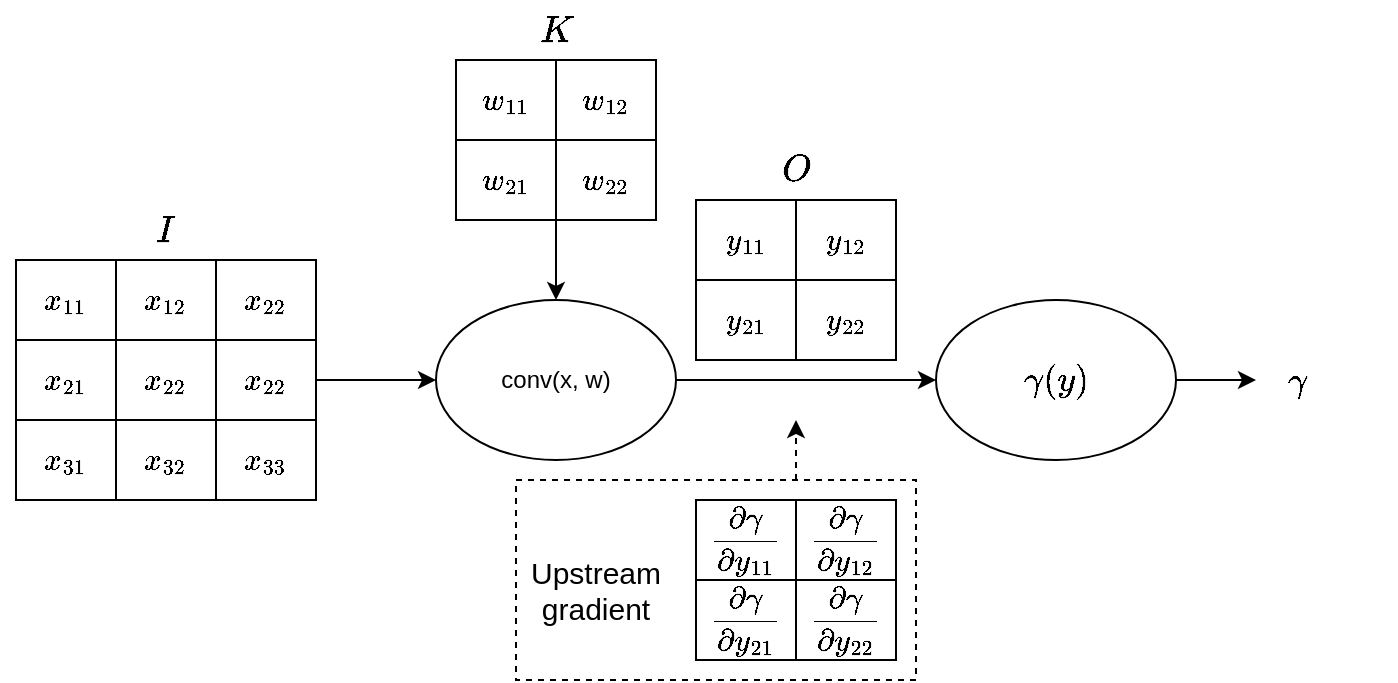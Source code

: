 <mxfile version="18.0.2" type="device"><diagram id="YUEYcE8ghE8D29pn5gJV" name="Page-1"><mxGraphModel dx="624" dy="701" grid="1" gridSize="10" guides="1" tooltips="1" connect="1" arrows="1" fold="1" page="1" pageScale="1" pageWidth="827" pageHeight="1169" math="1" shadow="0"><root><mxCell id="0"/><mxCell id="1" parent="0"/><mxCell id="m62sSUGgQqYh0OZO7RSV-1" value="$$x_{11}$$" style="rounded=0;whiteSpace=wrap;html=1;fontSize=13;" parent="1" vertex="1"><mxGeometry x="110" y="200" width="50" height="40" as="geometry"/></mxCell><mxCell id="m62sSUGgQqYh0OZO7RSV-6" value="&lt;span style=&quot;font-size: 13px;&quot;&gt;$$x_{12}$$&lt;/span&gt;" style="rounded=0;whiteSpace=wrap;html=1;fontSize=13;" parent="1" vertex="1"><mxGeometry x="160" y="200" width="50" height="40" as="geometry"/></mxCell><mxCell id="m62sSUGgQqYh0OZO7RSV-7" value="&lt;span style=&quot;font-size: 13px;&quot;&gt;$$x_{21}$$&lt;/span&gt;" style="rounded=0;whiteSpace=wrap;html=1;fontSize=13;" parent="1" vertex="1"><mxGeometry x="110" y="240" width="50" height="40" as="geometry"/></mxCell><mxCell id="m62sSUGgQqYh0OZO7RSV-8" value="&lt;span style=&quot;font-size: 13px;&quot;&gt;$$x_{22}$$&lt;/span&gt;" style="rounded=0;whiteSpace=wrap;html=1;fontSize=13;" parent="1" vertex="1"><mxGeometry x="160" y="240" width="50" height="40" as="geometry"/></mxCell><mxCell id="m62sSUGgQqYh0OZO7RSV-9" value="$$w_{11}$$" style="rounded=0;whiteSpace=wrap;html=1;fontSize=13;" parent="1" vertex="1"><mxGeometry x="330" y="100" width="50" height="40" as="geometry"/></mxCell><mxCell id="m62sSUGgQqYh0OZO7RSV-10" value="&lt;span style=&quot;font-size: 13px;&quot;&gt;$$w_{12}$$&lt;/span&gt;" style="rounded=0;whiteSpace=wrap;html=1;fontSize=13;" parent="1" vertex="1"><mxGeometry x="380" y="100" width="50" height="40" as="geometry"/></mxCell><mxCell id="m62sSUGgQqYh0OZO7RSV-11" value="&lt;span style=&quot;font-size: 13px;&quot;&gt;$$w_{21}$$&lt;/span&gt;" style="rounded=0;whiteSpace=wrap;html=1;fontSize=13;" parent="1" vertex="1"><mxGeometry x="330" y="140" width="50" height="40" as="geometry"/></mxCell><mxCell id="m62sSUGgQqYh0OZO7RSV-12" value="&lt;span style=&quot;font-size: 13px;&quot;&gt;$$w_{22}$$&lt;/span&gt;" style="rounded=0;whiteSpace=wrap;html=1;fontSize=13;" parent="1" vertex="1"><mxGeometry x="380" y="140" width="50" height="40" as="geometry"/></mxCell><mxCell id="m62sSUGgQqYh0OZO7RSV-13" value="&lt;span style=&quot;font-size: 13px;&quot;&gt;$$x_{22}$$&lt;/span&gt;" style="rounded=0;whiteSpace=wrap;html=1;fontSize=13;" parent="1" vertex="1"><mxGeometry x="210" y="240" width="50" height="40" as="geometry"/></mxCell><mxCell id="m62sSUGgQqYh0OZO7RSV-14" value="&lt;span style=&quot;font-size: 13px;&quot;&gt;$$x_{22}$$&lt;/span&gt;" style="rounded=0;whiteSpace=wrap;html=1;fontSize=13;" parent="1" vertex="1"><mxGeometry x="210" y="200" width="50" height="40" as="geometry"/></mxCell><mxCell id="m62sSUGgQqYh0OZO7RSV-15" value="&lt;span style=&quot;font-size: 13px;&quot;&gt;$$x_{31}$$&lt;/span&gt;" style="rounded=0;whiteSpace=wrap;html=1;fontSize=13;" parent="1" vertex="1"><mxGeometry x="110" y="280" width="50" height="40" as="geometry"/></mxCell><mxCell id="m62sSUGgQqYh0OZO7RSV-16" value="&lt;span style=&quot;font-size: 13px;&quot;&gt;$$x_{32}$$&lt;/span&gt;" style="rounded=0;whiteSpace=wrap;html=1;fontSize=13;" parent="1" vertex="1"><mxGeometry x="160" y="280" width="50" height="40" as="geometry"/></mxCell><mxCell id="m62sSUGgQqYh0OZO7RSV-17" value="&lt;span style=&quot;font-size: 13px;&quot;&gt;$$x_{33}$$&lt;/span&gt;" style="rounded=0;whiteSpace=wrap;html=1;fontSize=13;" parent="1" vertex="1"><mxGeometry x="210" y="280" width="50" height="40" as="geometry"/></mxCell><mxCell id="m62sSUGgQqYh0OZO7RSV-18" value="conv(x, w)" style="ellipse;whiteSpace=wrap;html=1;" parent="1" vertex="1"><mxGeometry x="320" y="220" width="120" height="80" as="geometry"/></mxCell><mxCell id="m62sSUGgQqYh0OZO7RSV-19" value="" style="endArrow=classic;html=1;rounded=0;entryX=0;entryY=0.5;entryDx=0;entryDy=0;exitX=1;exitY=0.5;exitDx=0;exitDy=0;" parent="1" source="m62sSUGgQqYh0OZO7RSV-13" target="m62sSUGgQqYh0OZO7RSV-18" edge="1"><mxGeometry width="50" height="50" relative="1" as="geometry"><mxPoint x="280" y="490" as="sourcePoint"/><mxPoint x="330" y="440" as="targetPoint"/></mxGeometry></mxCell><mxCell id="m62sSUGgQqYh0OZO7RSV-20" value="" style="endArrow=classic;html=1;rounded=0;entryX=0.5;entryY=0;entryDx=0;entryDy=0;exitX=1;exitY=1;exitDx=0;exitDy=0;" parent="1" source="m62sSUGgQqYh0OZO7RSV-11" target="m62sSUGgQqYh0OZO7RSV-18" edge="1"><mxGeometry width="50" height="50" relative="1" as="geometry"><mxPoint x="280" y="490" as="sourcePoint"/><mxPoint x="330" y="440" as="targetPoint"/></mxGeometry></mxCell><mxCell id="m62sSUGgQqYh0OZO7RSV-21" value="$$y_{11}$$" style="rounded=0;whiteSpace=wrap;html=1;fontSize=13;" parent="1" vertex="1"><mxGeometry x="450" y="170" width="50" height="40" as="geometry"/></mxCell><mxCell id="m62sSUGgQqYh0OZO7RSV-22" value="&lt;span style=&quot;font-size: 13px;&quot;&gt;$$y_{12}$$&lt;/span&gt;" style="rounded=0;whiteSpace=wrap;html=1;fontSize=13;" parent="1" vertex="1"><mxGeometry x="500" y="170" width="50" height="40" as="geometry"/></mxCell><mxCell id="m62sSUGgQqYh0OZO7RSV-23" value="&lt;span style=&quot;font-size: 13px;&quot;&gt;$$y_{21}$$&lt;/span&gt;" style="rounded=0;whiteSpace=wrap;html=1;fontSize=13;" parent="1" vertex="1"><mxGeometry x="450" y="210" width="50" height="40" as="geometry"/></mxCell><mxCell id="m62sSUGgQqYh0OZO7RSV-24" value="&lt;span style=&quot;font-size: 13px;&quot;&gt;$$y_{22}$$&lt;/span&gt;" style="rounded=0;whiteSpace=wrap;html=1;fontSize=13;" parent="1" vertex="1"><mxGeometry x="500" y="210" width="50" height="40" as="geometry"/></mxCell><mxCell id="m62sSUGgQqYh0OZO7RSV-25" value="&lt;font style=&quot;font-size: 15px&quot;&gt;$$\gamma (y)$$&lt;/font&gt;" style="ellipse;whiteSpace=wrap;html=1;" parent="1" vertex="1"><mxGeometry x="570" y="220" width="120" height="80" as="geometry"/></mxCell><mxCell id="m62sSUGgQqYh0OZO7RSV-26" value="" style="endArrow=classic;html=1;rounded=0;entryX=0;entryY=0.5;entryDx=0;entryDy=0;exitX=1;exitY=0.5;exitDx=0;exitDy=0;" parent="1" source="m62sSUGgQqYh0OZO7RSV-18" target="m62sSUGgQqYh0OZO7RSV-25" edge="1"><mxGeometry width="50" height="50" relative="1" as="geometry"><mxPoint x="340" y="490" as="sourcePoint"/><mxPoint x="390" y="440" as="targetPoint"/></mxGeometry></mxCell><mxCell id="m62sSUGgQqYh0OZO7RSV-27" value="" style="endArrow=classic;html=1;rounded=0;fontSize=15;exitX=1;exitY=0.5;exitDx=0;exitDy=0;" parent="1" source="m62sSUGgQqYh0OZO7RSV-25" edge="1"><mxGeometry width="50" height="50" relative="1" as="geometry"><mxPoint x="490" y="490" as="sourcePoint"/><mxPoint x="730" y="260" as="targetPoint"/></mxGeometry></mxCell><mxCell id="m62sSUGgQqYh0OZO7RSV-28" value="&lt;span&gt;$$\gamma$$&lt;/span&gt;" style="text;html=1;align=center;verticalAlign=middle;resizable=0;points=[];autosize=1;strokeColor=none;fillColor=none;fontSize=15;" parent="1" vertex="1"><mxGeometry x="700" y="250" width="100" height="20" as="geometry"/></mxCell><mxCell id="m62sSUGgQqYh0OZO7RSV-29" value="$$\frac{\partial \gamma}{\partial y_{11}}$$" style="rounded=0;whiteSpace=wrap;html=1;fontSize=13;" parent="1" vertex="1"><mxGeometry x="450" y="320" width="50" height="40" as="geometry"/></mxCell><mxCell id="m62sSUGgQqYh0OZO7RSV-30" value="$$\frac{\partial\gamma&lt;br style=&quot;font-size: 13px;&quot;&gt;}{\partial y_{12}}$$" style="rounded=0;whiteSpace=wrap;html=1;fontSize=13;" parent="1" vertex="1"><mxGeometry x="500" y="320" width="50" height="40" as="geometry"/></mxCell><mxCell id="m62sSUGgQqYh0OZO7RSV-31" value="$$\frac{\partial\gamma&lt;br style=&quot;font-size: 13px;&quot;&gt;}{\partial y_{21}}$$" style="rounded=0;whiteSpace=wrap;html=1;fontSize=13;" parent="1" vertex="1"><mxGeometry x="450" y="360" width="50" height="40" as="geometry"/></mxCell><mxCell id="m62sSUGgQqYh0OZO7RSV-32" value="$$\frac{\partial\gamma&lt;br style=&quot;font-size: 13px;&quot;&gt;}{\partial y_{22}}$$" style="rounded=0;whiteSpace=wrap;html=1;fontSize=13;" parent="1" vertex="1"><mxGeometry x="500" y="360" width="50" height="40" as="geometry"/></mxCell><mxCell id="m62sSUGgQqYh0OZO7RSV-33" value="Upstream gradient" style="text;html=1;strokeColor=none;fillColor=none;align=center;verticalAlign=middle;whiteSpace=wrap;rounded=0;fontSize=15;" parent="1" vertex="1"><mxGeometry x="370" y="350" width="60" height="30" as="geometry"/></mxCell><mxCell id="m62sSUGgQqYh0OZO7RSV-36" value="" style="rounded=0;whiteSpace=wrap;html=1;fontSize=15;fillColor=none;dashed=1;" parent="1" vertex="1"><mxGeometry x="360" y="310" width="200" height="100" as="geometry"/></mxCell><mxCell id="m62sSUGgQqYh0OZO7RSV-37" value="" style="endArrow=classic;html=1;rounded=0;fontSize=15;dashed=1;" parent="1" edge="1"><mxGeometry width="50" height="50" relative="1" as="geometry"><mxPoint x="500" y="310" as="sourcePoint"/><mxPoint x="500" y="280" as="targetPoint"/></mxGeometry></mxCell><mxCell id="tQT1EzD6-dWzr67UxU3X-3" value="$$I$$" style="text;html=1;strokeColor=none;fillColor=none;align=center;verticalAlign=middle;whiteSpace=wrap;rounded=0;fontSize=16;" vertex="1" parent="1"><mxGeometry x="155" y="170" width="60" height="30" as="geometry"/></mxCell><mxCell id="tQT1EzD6-dWzr67UxU3X-4" value="$$K$$" style="text;html=1;strokeColor=none;fillColor=none;align=center;verticalAlign=middle;whiteSpace=wrap;rounded=0;fontSize=16;" vertex="1" parent="1"><mxGeometry x="350" y="70" width="60" height="30" as="geometry"/></mxCell><mxCell id="tQT1EzD6-dWzr67UxU3X-5" value="$$O$$" style="text;html=1;strokeColor=none;fillColor=none;align=center;verticalAlign=middle;whiteSpace=wrap;rounded=0;fontSize=16;" vertex="1" parent="1"><mxGeometry x="470" y="140" width="60" height="30" as="geometry"/></mxCell></root></mxGraphModel></diagram></mxfile>